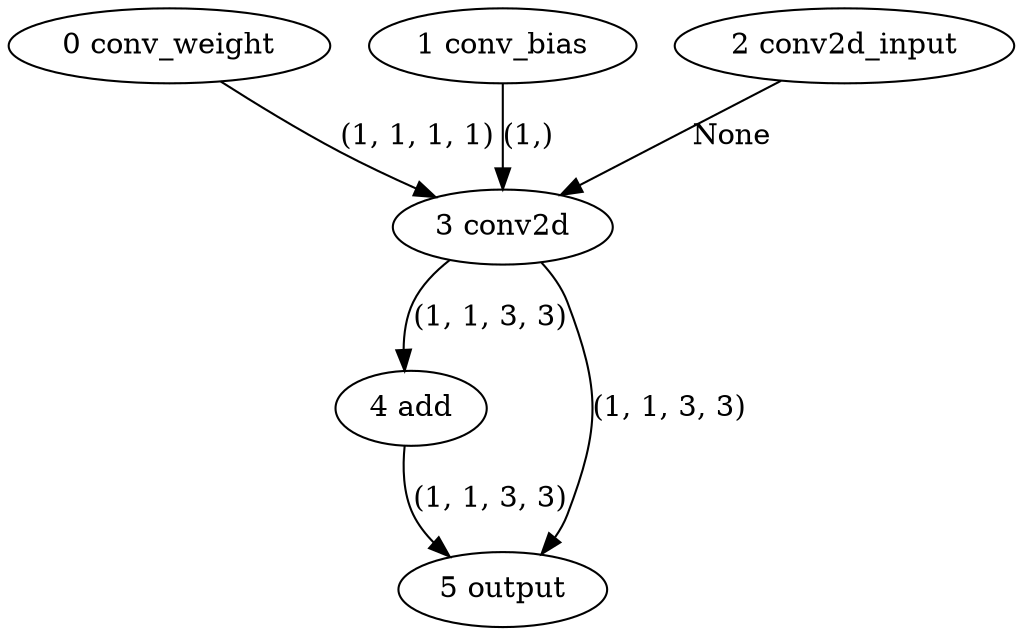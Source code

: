 strict digraph  {
"0 conv_weight" [id=0, type=get_attr];
"1 conv_bias" [id=1, type=get_attr];
"2 conv2d_input" [id=2, type=input];
"3 conv2d" [id=3, type=conv2d];
"4 add" [id=4, type=add];
"5 output" [id=5, type=output];
"0 conv_weight" -> "3 conv2d"  [label="(1, 1, 1, 1)", style=solid];
"1 conv_bias" -> "3 conv2d"  [label="(1,)", style=solid];
"2 conv2d_input" -> "3 conv2d"  [label=None, style=solid];
"3 conv2d" -> "4 add"  [label="(1, 1, 3, 3)", style=solid];
"3 conv2d" -> "5 output"  [label="(1, 1, 3, 3)", style=solid];
"4 add" -> "5 output"  [label="(1, 1, 3, 3)", style=solid];
}
